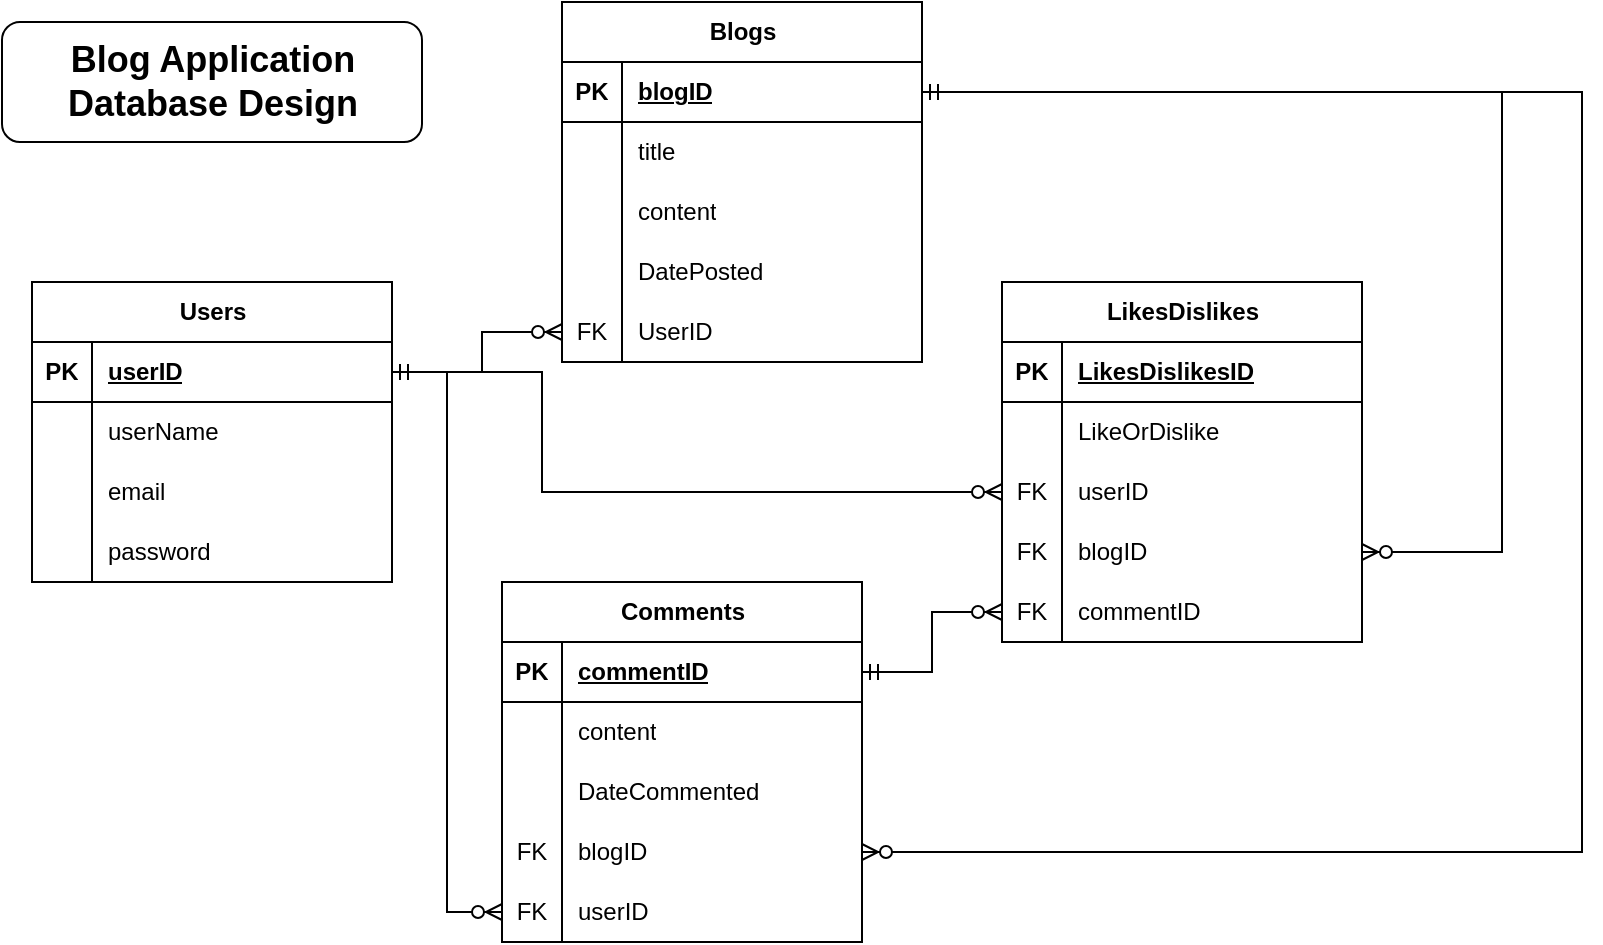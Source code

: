 <mxfile version="23.1.1" type="github">
  <diagram name="Page-1" id="qirNg-hVre1BjA0gmov9">
    <mxGraphModel dx="858" dy="518" grid="1" gridSize="10" guides="1" tooltips="1" connect="1" arrows="1" fold="1" page="1" pageScale="1" pageWidth="850" pageHeight="1100" math="0" shadow="0">
      <root>
        <mxCell id="0" />
        <mxCell id="1" parent="0" />
        <mxCell id="4zjIf7V3eS6X9Hkwnp2t-1" value="" style="rounded=1;whiteSpace=wrap;html=1;" vertex="1" parent="1">
          <mxGeometry x="30" y="10" width="210" height="60" as="geometry" />
        </mxCell>
        <mxCell id="4zjIf7V3eS6X9Hkwnp2t-2" value="&lt;b&gt;&lt;font style=&quot;font-size: 18px;&quot;&gt;Blog Application Database Design&lt;/font&gt;&lt;/b&gt;" style="text;html=1;strokeColor=none;fillColor=none;align=center;verticalAlign=middle;whiteSpace=wrap;rounded=0;" vertex="1" parent="1">
          <mxGeometry x="32.5" y="25" width="205" height="30" as="geometry" />
        </mxCell>
        <mxCell id="4zjIf7V3eS6X9Hkwnp2t-3" value="Users" style="shape=table;startSize=30;container=1;collapsible=1;childLayout=tableLayout;fixedRows=1;rowLines=0;fontStyle=1;align=center;resizeLast=1;html=1;" vertex="1" parent="1">
          <mxGeometry x="45" y="140" width="180" height="150" as="geometry" />
        </mxCell>
        <mxCell id="4zjIf7V3eS6X9Hkwnp2t-4" value="" style="shape=tableRow;horizontal=0;startSize=0;swimlaneHead=0;swimlaneBody=0;fillColor=none;collapsible=0;dropTarget=0;points=[[0,0.5],[1,0.5]];portConstraint=eastwest;top=0;left=0;right=0;bottom=1;" vertex="1" parent="4zjIf7V3eS6X9Hkwnp2t-3">
          <mxGeometry y="30" width="180" height="30" as="geometry" />
        </mxCell>
        <mxCell id="4zjIf7V3eS6X9Hkwnp2t-5" value="PK" style="shape=partialRectangle;connectable=0;fillColor=none;top=0;left=0;bottom=0;right=0;fontStyle=1;overflow=hidden;whiteSpace=wrap;html=1;" vertex="1" parent="4zjIf7V3eS6X9Hkwnp2t-4">
          <mxGeometry width="30" height="30" as="geometry">
            <mxRectangle width="30" height="30" as="alternateBounds" />
          </mxGeometry>
        </mxCell>
        <mxCell id="4zjIf7V3eS6X9Hkwnp2t-6" value="userID" style="shape=partialRectangle;connectable=0;fillColor=none;top=0;left=0;bottom=0;right=0;align=left;spacingLeft=6;fontStyle=5;overflow=hidden;whiteSpace=wrap;html=1;" vertex="1" parent="4zjIf7V3eS6X9Hkwnp2t-4">
          <mxGeometry x="30" width="150" height="30" as="geometry">
            <mxRectangle width="150" height="30" as="alternateBounds" />
          </mxGeometry>
        </mxCell>
        <mxCell id="4zjIf7V3eS6X9Hkwnp2t-7" value="" style="shape=tableRow;horizontal=0;startSize=0;swimlaneHead=0;swimlaneBody=0;fillColor=none;collapsible=0;dropTarget=0;points=[[0,0.5],[1,0.5]];portConstraint=eastwest;top=0;left=0;right=0;bottom=0;" vertex="1" parent="4zjIf7V3eS6X9Hkwnp2t-3">
          <mxGeometry y="60" width="180" height="30" as="geometry" />
        </mxCell>
        <mxCell id="4zjIf7V3eS6X9Hkwnp2t-8" value="" style="shape=partialRectangle;connectable=0;fillColor=none;top=0;left=0;bottom=0;right=0;editable=1;overflow=hidden;whiteSpace=wrap;html=1;" vertex="1" parent="4zjIf7V3eS6X9Hkwnp2t-7">
          <mxGeometry width="30" height="30" as="geometry">
            <mxRectangle width="30" height="30" as="alternateBounds" />
          </mxGeometry>
        </mxCell>
        <mxCell id="4zjIf7V3eS6X9Hkwnp2t-9" value="userName" style="shape=partialRectangle;connectable=0;fillColor=none;top=0;left=0;bottom=0;right=0;align=left;spacingLeft=6;overflow=hidden;whiteSpace=wrap;html=1;" vertex="1" parent="4zjIf7V3eS6X9Hkwnp2t-7">
          <mxGeometry x="30" width="150" height="30" as="geometry">
            <mxRectangle width="150" height="30" as="alternateBounds" />
          </mxGeometry>
        </mxCell>
        <mxCell id="4zjIf7V3eS6X9Hkwnp2t-10" value="" style="shape=tableRow;horizontal=0;startSize=0;swimlaneHead=0;swimlaneBody=0;fillColor=none;collapsible=0;dropTarget=0;points=[[0,0.5],[1,0.5]];portConstraint=eastwest;top=0;left=0;right=0;bottom=0;" vertex="1" parent="4zjIf7V3eS6X9Hkwnp2t-3">
          <mxGeometry y="90" width="180" height="30" as="geometry" />
        </mxCell>
        <mxCell id="4zjIf7V3eS6X9Hkwnp2t-11" value="" style="shape=partialRectangle;connectable=0;fillColor=none;top=0;left=0;bottom=0;right=0;editable=1;overflow=hidden;whiteSpace=wrap;html=1;" vertex="1" parent="4zjIf7V3eS6X9Hkwnp2t-10">
          <mxGeometry width="30" height="30" as="geometry">
            <mxRectangle width="30" height="30" as="alternateBounds" />
          </mxGeometry>
        </mxCell>
        <mxCell id="4zjIf7V3eS6X9Hkwnp2t-12" value="email" style="shape=partialRectangle;connectable=0;fillColor=none;top=0;left=0;bottom=0;right=0;align=left;spacingLeft=6;overflow=hidden;whiteSpace=wrap;html=1;" vertex="1" parent="4zjIf7V3eS6X9Hkwnp2t-10">
          <mxGeometry x="30" width="150" height="30" as="geometry">
            <mxRectangle width="150" height="30" as="alternateBounds" />
          </mxGeometry>
        </mxCell>
        <mxCell id="4zjIf7V3eS6X9Hkwnp2t-13" value="" style="shape=tableRow;horizontal=0;startSize=0;swimlaneHead=0;swimlaneBody=0;fillColor=none;collapsible=0;dropTarget=0;points=[[0,0.5],[1,0.5]];portConstraint=eastwest;top=0;left=0;right=0;bottom=0;" vertex="1" parent="4zjIf7V3eS6X9Hkwnp2t-3">
          <mxGeometry y="120" width="180" height="30" as="geometry" />
        </mxCell>
        <mxCell id="4zjIf7V3eS6X9Hkwnp2t-14" value="" style="shape=partialRectangle;connectable=0;fillColor=none;top=0;left=0;bottom=0;right=0;editable=1;overflow=hidden;whiteSpace=wrap;html=1;" vertex="1" parent="4zjIf7V3eS6X9Hkwnp2t-13">
          <mxGeometry width="30" height="30" as="geometry">
            <mxRectangle width="30" height="30" as="alternateBounds" />
          </mxGeometry>
        </mxCell>
        <mxCell id="4zjIf7V3eS6X9Hkwnp2t-15" value="password" style="shape=partialRectangle;connectable=0;fillColor=none;top=0;left=0;bottom=0;right=0;align=left;spacingLeft=6;overflow=hidden;whiteSpace=wrap;html=1;" vertex="1" parent="4zjIf7V3eS6X9Hkwnp2t-13">
          <mxGeometry x="30" width="150" height="30" as="geometry">
            <mxRectangle width="150" height="30" as="alternateBounds" />
          </mxGeometry>
        </mxCell>
        <mxCell id="4zjIf7V3eS6X9Hkwnp2t-16" value="Blogs" style="shape=table;startSize=30;container=1;collapsible=1;childLayout=tableLayout;fixedRows=1;rowLines=0;fontStyle=1;align=center;resizeLast=1;html=1;" vertex="1" parent="1">
          <mxGeometry x="310" width="180" height="180" as="geometry" />
        </mxCell>
        <mxCell id="4zjIf7V3eS6X9Hkwnp2t-17" value="" style="shape=tableRow;horizontal=0;startSize=0;swimlaneHead=0;swimlaneBody=0;fillColor=none;collapsible=0;dropTarget=0;points=[[0,0.5],[1,0.5]];portConstraint=eastwest;top=0;left=0;right=0;bottom=1;" vertex="1" parent="4zjIf7V3eS6X9Hkwnp2t-16">
          <mxGeometry y="30" width="180" height="30" as="geometry" />
        </mxCell>
        <mxCell id="4zjIf7V3eS6X9Hkwnp2t-18" value="PK" style="shape=partialRectangle;connectable=0;fillColor=none;top=0;left=0;bottom=0;right=0;fontStyle=1;overflow=hidden;whiteSpace=wrap;html=1;" vertex="1" parent="4zjIf7V3eS6X9Hkwnp2t-17">
          <mxGeometry width="30" height="30" as="geometry">
            <mxRectangle width="30" height="30" as="alternateBounds" />
          </mxGeometry>
        </mxCell>
        <mxCell id="4zjIf7V3eS6X9Hkwnp2t-19" value="blogID" style="shape=partialRectangle;connectable=0;fillColor=none;top=0;left=0;bottom=0;right=0;align=left;spacingLeft=6;fontStyle=5;overflow=hidden;whiteSpace=wrap;html=1;" vertex="1" parent="4zjIf7V3eS6X9Hkwnp2t-17">
          <mxGeometry x="30" width="150" height="30" as="geometry">
            <mxRectangle width="150" height="30" as="alternateBounds" />
          </mxGeometry>
        </mxCell>
        <mxCell id="4zjIf7V3eS6X9Hkwnp2t-20" value="" style="shape=tableRow;horizontal=0;startSize=0;swimlaneHead=0;swimlaneBody=0;fillColor=none;collapsible=0;dropTarget=0;points=[[0,0.5],[1,0.5]];portConstraint=eastwest;top=0;left=0;right=0;bottom=0;" vertex="1" parent="4zjIf7V3eS6X9Hkwnp2t-16">
          <mxGeometry y="60" width="180" height="30" as="geometry" />
        </mxCell>
        <mxCell id="4zjIf7V3eS6X9Hkwnp2t-21" value="" style="shape=partialRectangle;connectable=0;fillColor=none;top=0;left=0;bottom=0;right=0;editable=1;overflow=hidden;whiteSpace=wrap;html=1;" vertex="1" parent="4zjIf7V3eS6X9Hkwnp2t-20">
          <mxGeometry width="30" height="30" as="geometry">
            <mxRectangle width="30" height="30" as="alternateBounds" />
          </mxGeometry>
        </mxCell>
        <mxCell id="4zjIf7V3eS6X9Hkwnp2t-22" value="title" style="shape=partialRectangle;connectable=0;fillColor=none;top=0;left=0;bottom=0;right=0;align=left;spacingLeft=6;overflow=hidden;whiteSpace=wrap;html=1;" vertex="1" parent="4zjIf7V3eS6X9Hkwnp2t-20">
          <mxGeometry x="30" width="150" height="30" as="geometry">
            <mxRectangle width="150" height="30" as="alternateBounds" />
          </mxGeometry>
        </mxCell>
        <mxCell id="4zjIf7V3eS6X9Hkwnp2t-23" value="" style="shape=tableRow;horizontal=0;startSize=0;swimlaneHead=0;swimlaneBody=0;fillColor=none;collapsible=0;dropTarget=0;points=[[0,0.5],[1,0.5]];portConstraint=eastwest;top=0;left=0;right=0;bottom=0;" vertex="1" parent="4zjIf7V3eS6X9Hkwnp2t-16">
          <mxGeometry y="90" width="180" height="30" as="geometry" />
        </mxCell>
        <mxCell id="4zjIf7V3eS6X9Hkwnp2t-24" value="" style="shape=partialRectangle;connectable=0;fillColor=none;top=0;left=0;bottom=0;right=0;editable=1;overflow=hidden;whiteSpace=wrap;html=1;" vertex="1" parent="4zjIf7V3eS6X9Hkwnp2t-23">
          <mxGeometry width="30" height="30" as="geometry">
            <mxRectangle width="30" height="30" as="alternateBounds" />
          </mxGeometry>
        </mxCell>
        <mxCell id="4zjIf7V3eS6X9Hkwnp2t-25" value="content" style="shape=partialRectangle;connectable=0;fillColor=none;top=0;left=0;bottom=0;right=0;align=left;spacingLeft=6;overflow=hidden;whiteSpace=wrap;html=1;" vertex="1" parent="4zjIf7V3eS6X9Hkwnp2t-23">
          <mxGeometry x="30" width="150" height="30" as="geometry">
            <mxRectangle width="150" height="30" as="alternateBounds" />
          </mxGeometry>
        </mxCell>
        <mxCell id="4zjIf7V3eS6X9Hkwnp2t-26" value="" style="shape=tableRow;horizontal=0;startSize=0;swimlaneHead=0;swimlaneBody=0;fillColor=none;collapsible=0;dropTarget=0;points=[[0,0.5],[1,0.5]];portConstraint=eastwest;top=0;left=0;right=0;bottom=0;" vertex="1" parent="4zjIf7V3eS6X9Hkwnp2t-16">
          <mxGeometry y="120" width="180" height="30" as="geometry" />
        </mxCell>
        <mxCell id="4zjIf7V3eS6X9Hkwnp2t-27" value="" style="shape=partialRectangle;connectable=0;fillColor=none;top=0;left=0;bottom=0;right=0;editable=1;overflow=hidden;whiteSpace=wrap;html=1;" vertex="1" parent="4zjIf7V3eS6X9Hkwnp2t-26">
          <mxGeometry width="30" height="30" as="geometry">
            <mxRectangle width="30" height="30" as="alternateBounds" />
          </mxGeometry>
        </mxCell>
        <mxCell id="4zjIf7V3eS6X9Hkwnp2t-28" value="DatePosted" style="shape=partialRectangle;connectable=0;fillColor=none;top=0;left=0;bottom=0;right=0;align=left;spacingLeft=6;overflow=hidden;whiteSpace=wrap;html=1;" vertex="1" parent="4zjIf7V3eS6X9Hkwnp2t-26">
          <mxGeometry x="30" width="150" height="30" as="geometry">
            <mxRectangle width="150" height="30" as="alternateBounds" />
          </mxGeometry>
        </mxCell>
        <mxCell id="4zjIf7V3eS6X9Hkwnp2t-42" value="" style="shape=tableRow;horizontal=0;startSize=0;swimlaneHead=0;swimlaneBody=0;fillColor=none;collapsible=0;dropTarget=0;points=[[0,0.5],[1,0.5]];portConstraint=eastwest;top=0;left=0;right=0;bottom=0;" vertex="1" parent="4zjIf7V3eS6X9Hkwnp2t-16">
          <mxGeometry y="150" width="180" height="30" as="geometry" />
        </mxCell>
        <mxCell id="4zjIf7V3eS6X9Hkwnp2t-43" value="FK" style="shape=partialRectangle;connectable=0;fillColor=none;top=0;left=0;bottom=0;right=0;editable=1;overflow=hidden;whiteSpace=wrap;html=1;" vertex="1" parent="4zjIf7V3eS6X9Hkwnp2t-42">
          <mxGeometry width="30" height="30" as="geometry">
            <mxRectangle width="30" height="30" as="alternateBounds" />
          </mxGeometry>
        </mxCell>
        <mxCell id="4zjIf7V3eS6X9Hkwnp2t-44" value="UserID" style="shape=partialRectangle;connectable=0;fillColor=none;top=0;left=0;bottom=0;right=0;align=left;spacingLeft=6;overflow=hidden;whiteSpace=wrap;html=1;" vertex="1" parent="4zjIf7V3eS6X9Hkwnp2t-42">
          <mxGeometry x="30" width="150" height="30" as="geometry">
            <mxRectangle width="150" height="30" as="alternateBounds" />
          </mxGeometry>
        </mxCell>
        <mxCell id="4zjIf7V3eS6X9Hkwnp2t-29" value="Comments" style="shape=table;startSize=30;container=1;collapsible=1;childLayout=tableLayout;fixedRows=1;rowLines=0;fontStyle=1;align=center;resizeLast=1;html=1;" vertex="1" parent="1">
          <mxGeometry x="280" y="290" width="180" height="180" as="geometry" />
        </mxCell>
        <mxCell id="4zjIf7V3eS6X9Hkwnp2t-30" value="" style="shape=tableRow;horizontal=0;startSize=0;swimlaneHead=0;swimlaneBody=0;fillColor=none;collapsible=0;dropTarget=0;points=[[0,0.5],[1,0.5]];portConstraint=eastwest;top=0;left=0;right=0;bottom=1;" vertex="1" parent="4zjIf7V3eS6X9Hkwnp2t-29">
          <mxGeometry y="30" width="180" height="30" as="geometry" />
        </mxCell>
        <mxCell id="4zjIf7V3eS6X9Hkwnp2t-31" value="PK" style="shape=partialRectangle;connectable=0;fillColor=none;top=0;left=0;bottom=0;right=0;fontStyle=1;overflow=hidden;whiteSpace=wrap;html=1;" vertex="1" parent="4zjIf7V3eS6X9Hkwnp2t-30">
          <mxGeometry width="30" height="30" as="geometry">
            <mxRectangle width="30" height="30" as="alternateBounds" />
          </mxGeometry>
        </mxCell>
        <mxCell id="4zjIf7V3eS6X9Hkwnp2t-32" value="commentID" style="shape=partialRectangle;connectable=0;fillColor=none;top=0;left=0;bottom=0;right=0;align=left;spacingLeft=6;fontStyle=5;overflow=hidden;whiteSpace=wrap;html=1;" vertex="1" parent="4zjIf7V3eS6X9Hkwnp2t-30">
          <mxGeometry x="30" width="150" height="30" as="geometry">
            <mxRectangle width="150" height="30" as="alternateBounds" />
          </mxGeometry>
        </mxCell>
        <mxCell id="4zjIf7V3eS6X9Hkwnp2t-33" value="" style="shape=tableRow;horizontal=0;startSize=0;swimlaneHead=0;swimlaneBody=0;fillColor=none;collapsible=0;dropTarget=0;points=[[0,0.5],[1,0.5]];portConstraint=eastwest;top=0;left=0;right=0;bottom=0;" vertex="1" parent="4zjIf7V3eS6X9Hkwnp2t-29">
          <mxGeometry y="60" width="180" height="30" as="geometry" />
        </mxCell>
        <mxCell id="4zjIf7V3eS6X9Hkwnp2t-34" value="" style="shape=partialRectangle;connectable=0;fillColor=none;top=0;left=0;bottom=0;right=0;editable=1;overflow=hidden;whiteSpace=wrap;html=1;" vertex="1" parent="4zjIf7V3eS6X9Hkwnp2t-33">
          <mxGeometry width="30" height="30" as="geometry">
            <mxRectangle width="30" height="30" as="alternateBounds" />
          </mxGeometry>
        </mxCell>
        <mxCell id="4zjIf7V3eS6X9Hkwnp2t-35" value="content" style="shape=partialRectangle;connectable=0;fillColor=none;top=0;left=0;bottom=0;right=0;align=left;spacingLeft=6;overflow=hidden;whiteSpace=wrap;html=1;" vertex="1" parent="4zjIf7V3eS6X9Hkwnp2t-33">
          <mxGeometry x="30" width="150" height="30" as="geometry">
            <mxRectangle width="150" height="30" as="alternateBounds" />
          </mxGeometry>
        </mxCell>
        <mxCell id="4zjIf7V3eS6X9Hkwnp2t-36" value="" style="shape=tableRow;horizontal=0;startSize=0;swimlaneHead=0;swimlaneBody=0;fillColor=none;collapsible=0;dropTarget=0;points=[[0,0.5],[1,0.5]];portConstraint=eastwest;top=0;left=0;right=0;bottom=0;" vertex="1" parent="4zjIf7V3eS6X9Hkwnp2t-29">
          <mxGeometry y="90" width="180" height="30" as="geometry" />
        </mxCell>
        <mxCell id="4zjIf7V3eS6X9Hkwnp2t-37" value="" style="shape=partialRectangle;connectable=0;fillColor=none;top=0;left=0;bottom=0;right=0;editable=1;overflow=hidden;whiteSpace=wrap;html=1;" vertex="1" parent="4zjIf7V3eS6X9Hkwnp2t-36">
          <mxGeometry width="30" height="30" as="geometry">
            <mxRectangle width="30" height="30" as="alternateBounds" />
          </mxGeometry>
        </mxCell>
        <mxCell id="4zjIf7V3eS6X9Hkwnp2t-38" value="DateCommented" style="shape=partialRectangle;connectable=0;fillColor=none;top=0;left=0;bottom=0;right=0;align=left;spacingLeft=6;overflow=hidden;whiteSpace=wrap;html=1;" vertex="1" parent="4zjIf7V3eS6X9Hkwnp2t-36">
          <mxGeometry x="30" width="150" height="30" as="geometry">
            <mxRectangle width="150" height="30" as="alternateBounds" />
          </mxGeometry>
        </mxCell>
        <mxCell id="4zjIf7V3eS6X9Hkwnp2t-39" value="" style="shape=tableRow;horizontal=0;startSize=0;swimlaneHead=0;swimlaneBody=0;fillColor=none;collapsible=0;dropTarget=0;points=[[0,0.5],[1,0.5]];portConstraint=eastwest;top=0;left=0;right=0;bottom=0;" vertex="1" parent="4zjIf7V3eS6X9Hkwnp2t-29">
          <mxGeometry y="120" width="180" height="30" as="geometry" />
        </mxCell>
        <mxCell id="4zjIf7V3eS6X9Hkwnp2t-40" value="FK" style="shape=partialRectangle;connectable=0;fillColor=none;top=0;left=0;bottom=0;right=0;editable=1;overflow=hidden;whiteSpace=wrap;html=1;" vertex="1" parent="4zjIf7V3eS6X9Hkwnp2t-39">
          <mxGeometry width="30" height="30" as="geometry">
            <mxRectangle width="30" height="30" as="alternateBounds" />
          </mxGeometry>
        </mxCell>
        <mxCell id="4zjIf7V3eS6X9Hkwnp2t-41" value="blogID" style="shape=partialRectangle;connectable=0;fillColor=none;top=0;left=0;bottom=0;right=0;align=left;spacingLeft=6;overflow=hidden;whiteSpace=wrap;html=1;" vertex="1" parent="4zjIf7V3eS6X9Hkwnp2t-39">
          <mxGeometry x="30" width="150" height="30" as="geometry">
            <mxRectangle width="150" height="30" as="alternateBounds" />
          </mxGeometry>
        </mxCell>
        <mxCell id="4zjIf7V3eS6X9Hkwnp2t-45" value="" style="shape=tableRow;horizontal=0;startSize=0;swimlaneHead=0;swimlaneBody=0;fillColor=none;collapsible=0;dropTarget=0;points=[[0,0.5],[1,0.5]];portConstraint=eastwest;top=0;left=0;right=0;bottom=0;" vertex="1" parent="4zjIf7V3eS6X9Hkwnp2t-29">
          <mxGeometry y="150" width="180" height="30" as="geometry" />
        </mxCell>
        <mxCell id="4zjIf7V3eS6X9Hkwnp2t-46" value="FK" style="shape=partialRectangle;connectable=0;fillColor=none;top=0;left=0;bottom=0;right=0;editable=1;overflow=hidden;whiteSpace=wrap;html=1;" vertex="1" parent="4zjIf7V3eS6X9Hkwnp2t-45">
          <mxGeometry width="30" height="30" as="geometry">
            <mxRectangle width="30" height="30" as="alternateBounds" />
          </mxGeometry>
        </mxCell>
        <mxCell id="4zjIf7V3eS6X9Hkwnp2t-47" value="userID" style="shape=partialRectangle;connectable=0;fillColor=none;top=0;left=0;bottom=0;right=0;align=left;spacingLeft=6;overflow=hidden;whiteSpace=wrap;html=1;" vertex="1" parent="4zjIf7V3eS6X9Hkwnp2t-45">
          <mxGeometry x="30" width="150" height="30" as="geometry">
            <mxRectangle width="150" height="30" as="alternateBounds" />
          </mxGeometry>
        </mxCell>
        <mxCell id="4zjIf7V3eS6X9Hkwnp2t-48" value="LikesDislikes" style="shape=table;startSize=30;container=1;collapsible=1;childLayout=tableLayout;fixedRows=1;rowLines=0;fontStyle=1;align=center;resizeLast=1;html=1;" vertex="1" parent="1">
          <mxGeometry x="530" y="140" width="180" height="180" as="geometry" />
        </mxCell>
        <mxCell id="4zjIf7V3eS6X9Hkwnp2t-49" value="" style="shape=tableRow;horizontal=0;startSize=0;swimlaneHead=0;swimlaneBody=0;fillColor=none;collapsible=0;dropTarget=0;points=[[0,0.5],[1,0.5]];portConstraint=eastwest;top=0;left=0;right=0;bottom=1;" vertex="1" parent="4zjIf7V3eS6X9Hkwnp2t-48">
          <mxGeometry y="30" width="180" height="30" as="geometry" />
        </mxCell>
        <mxCell id="4zjIf7V3eS6X9Hkwnp2t-50" value="PK" style="shape=partialRectangle;connectable=0;fillColor=none;top=0;left=0;bottom=0;right=0;fontStyle=1;overflow=hidden;whiteSpace=wrap;html=1;" vertex="1" parent="4zjIf7V3eS6X9Hkwnp2t-49">
          <mxGeometry width="30" height="30" as="geometry">
            <mxRectangle width="30" height="30" as="alternateBounds" />
          </mxGeometry>
        </mxCell>
        <mxCell id="4zjIf7V3eS6X9Hkwnp2t-51" value="LikesDislikesID" style="shape=partialRectangle;connectable=0;fillColor=none;top=0;left=0;bottom=0;right=0;align=left;spacingLeft=6;fontStyle=5;overflow=hidden;whiteSpace=wrap;html=1;" vertex="1" parent="4zjIf7V3eS6X9Hkwnp2t-49">
          <mxGeometry x="30" width="150" height="30" as="geometry">
            <mxRectangle width="150" height="30" as="alternateBounds" />
          </mxGeometry>
        </mxCell>
        <mxCell id="4zjIf7V3eS6X9Hkwnp2t-52" value="" style="shape=tableRow;horizontal=0;startSize=0;swimlaneHead=0;swimlaneBody=0;fillColor=none;collapsible=0;dropTarget=0;points=[[0,0.5],[1,0.5]];portConstraint=eastwest;top=0;left=0;right=0;bottom=0;" vertex="1" parent="4zjIf7V3eS6X9Hkwnp2t-48">
          <mxGeometry y="60" width="180" height="30" as="geometry" />
        </mxCell>
        <mxCell id="4zjIf7V3eS6X9Hkwnp2t-53" value="" style="shape=partialRectangle;connectable=0;fillColor=none;top=0;left=0;bottom=0;right=0;editable=1;overflow=hidden;whiteSpace=wrap;html=1;" vertex="1" parent="4zjIf7V3eS6X9Hkwnp2t-52">
          <mxGeometry width="30" height="30" as="geometry">
            <mxRectangle width="30" height="30" as="alternateBounds" />
          </mxGeometry>
        </mxCell>
        <mxCell id="4zjIf7V3eS6X9Hkwnp2t-54" value="LikeOrDislike" style="shape=partialRectangle;connectable=0;fillColor=none;top=0;left=0;bottom=0;right=0;align=left;spacingLeft=6;overflow=hidden;whiteSpace=wrap;html=1;" vertex="1" parent="4zjIf7V3eS6X9Hkwnp2t-52">
          <mxGeometry x="30" width="150" height="30" as="geometry">
            <mxRectangle width="150" height="30" as="alternateBounds" />
          </mxGeometry>
        </mxCell>
        <mxCell id="4zjIf7V3eS6X9Hkwnp2t-55" value="" style="shape=tableRow;horizontal=0;startSize=0;swimlaneHead=0;swimlaneBody=0;fillColor=none;collapsible=0;dropTarget=0;points=[[0,0.5],[1,0.5]];portConstraint=eastwest;top=0;left=0;right=0;bottom=0;" vertex="1" parent="4zjIf7V3eS6X9Hkwnp2t-48">
          <mxGeometry y="90" width="180" height="30" as="geometry" />
        </mxCell>
        <mxCell id="4zjIf7V3eS6X9Hkwnp2t-56" value="FK" style="shape=partialRectangle;connectable=0;fillColor=none;top=0;left=0;bottom=0;right=0;editable=1;overflow=hidden;whiteSpace=wrap;html=1;" vertex="1" parent="4zjIf7V3eS6X9Hkwnp2t-55">
          <mxGeometry width="30" height="30" as="geometry">
            <mxRectangle width="30" height="30" as="alternateBounds" />
          </mxGeometry>
        </mxCell>
        <mxCell id="4zjIf7V3eS6X9Hkwnp2t-57" value="userID" style="shape=partialRectangle;connectable=0;fillColor=none;top=0;left=0;bottom=0;right=0;align=left;spacingLeft=6;overflow=hidden;whiteSpace=wrap;html=1;" vertex="1" parent="4zjIf7V3eS6X9Hkwnp2t-55">
          <mxGeometry x="30" width="150" height="30" as="geometry">
            <mxRectangle width="150" height="30" as="alternateBounds" />
          </mxGeometry>
        </mxCell>
        <mxCell id="4zjIf7V3eS6X9Hkwnp2t-58" value="" style="shape=tableRow;horizontal=0;startSize=0;swimlaneHead=0;swimlaneBody=0;fillColor=none;collapsible=0;dropTarget=0;points=[[0,0.5],[1,0.5]];portConstraint=eastwest;top=0;left=0;right=0;bottom=0;" vertex="1" parent="4zjIf7V3eS6X9Hkwnp2t-48">
          <mxGeometry y="120" width="180" height="30" as="geometry" />
        </mxCell>
        <mxCell id="4zjIf7V3eS6X9Hkwnp2t-59" value="FK" style="shape=partialRectangle;connectable=0;fillColor=none;top=0;left=0;bottom=0;right=0;editable=1;overflow=hidden;whiteSpace=wrap;html=1;" vertex="1" parent="4zjIf7V3eS6X9Hkwnp2t-58">
          <mxGeometry width="30" height="30" as="geometry">
            <mxRectangle width="30" height="30" as="alternateBounds" />
          </mxGeometry>
        </mxCell>
        <mxCell id="4zjIf7V3eS6X9Hkwnp2t-60" value="blogID" style="shape=partialRectangle;connectable=0;fillColor=none;top=0;left=0;bottom=0;right=0;align=left;spacingLeft=6;overflow=hidden;whiteSpace=wrap;html=1;" vertex="1" parent="4zjIf7V3eS6X9Hkwnp2t-58">
          <mxGeometry x="30" width="150" height="30" as="geometry">
            <mxRectangle width="150" height="30" as="alternateBounds" />
          </mxGeometry>
        </mxCell>
        <mxCell id="4zjIf7V3eS6X9Hkwnp2t-61" value="" style="shape=tableRow;horizontal=0;startSize=0;swimlaneHead=0;swimlaneBody=0;fillColor=none;collapsible=0;dropTarget=0;points=[[0,0.5],[1,0.5]];portConstraint=eastwest;top=0;left=0;right=0;bottom=0;" vertex="1" parent="4zjIf7V3eS6X9Hkwnp2t-48">
          <mxGeometry y="150" width="180" height="30" as="geometry" />
        </mxCell>
        <mxCell id="4zjIf7V3eS6X9Hkwnp2t-62" value="FK" style="shape=partialRectangle;connectable=0;fillColor=none;top=0;left=0;bottom=0;right=0;editable=1;overflow=hidden;whiteSpace=wrap;html=1;" vertex="1" parent="4zjIf7V3eS6X9Hkwnp2t-61">
          <mxGeometry width="30" height="30" as="geometry">
            <mxRectangle width="30" height="30" as="alternateBounds" />
          </mxGeometry>
        </mxCell>
        <mxCell id="4zjIf7V3eS6X9Hkwnp2t-63" value="commentID" style="shape=partialRectangle;connectable=0;fillColor=none;top=0;left=0;bottom=0;right=0;align=left;spacingLeft=6;overflow=hidden;whiteSpace=wrap;html=1;" vertex="1" parent="4zjIf7V3eS6X9Hkwnp2t-61">
          <mxGeometry x="30" width="150" height="30" as="geometry">
            <mxRectangle width="150" height="30" as="alternateBounds" />
          </mxGeometry>
        </mxCell>
        <mxCell id="4zjIf7V3eS6X9Hkwnp2t-64" value="" style="edgeStyle=orthogonalEdgeStyle;fontSize=12;html=1;endArrow=ERzeroToMany;startArrow=ERmandOne;rounded=0;" edge="1" parent="1" source="4zjIf7V3eS6X9Hkwnp2t-4" target="4zjIf7V3eS6X9Hkwnp2t-42">
          <mxGeometry width="100" height="100" relative="1" as="geometry">
            <mxPoint x="400" y="340" as="sourcePoint" />
            <mxPoint x="500" y="240" as="targetPoint" />
            <Array as="points">
              <mxPoint x="270" y="185" />
              <mxPoint x="270" y="165" />
            </Array>
          </mxGeometry>
        </mxCell>
        <mxCell id="4zjIf7V3eS6X9Hkwnp2t-65" value="" style="edgeStyle=elbowEdgeStyle;fontSize=12;html=1;endArrow=ERzeroToMany;startArrow=ERmandOne;rounded=0;" edge="1" parent="1" source="4zjIf7V3eS6X9Hkwnp2t-17" target="4zjIf7V3eS6X9Hkwnp2t-39">
          <mxGeometry width="100" height="100" relative="1" as="geometry">
            <mxPoint x="400" y="340" as="sourcePoint" />
            <mxPoint x="500" y="240" as="targetPoint" />
            <Array as="points">
              <mxPoint x="820" y="240" />
            </Array>
          </mxGeometry>
        </mxCell>
        <mxCell id="4zjIf7V3eS6X9Hkwnp2t-66" value="" style="edgeStyle=elbowEdgeStyle;fontSize=12;html=1;endArrow=ERzeroToMany;startArrow=ERmandOne;rounded=0;" edge="1" parent="1" source="4zjIf7V3eS6X9Hkwnp2t-4" target="4zjIf7V3eS6X9Hkwnp2t-45">
          <mxGeometry width="100" height="100" relative="1" as="geometry">
            <mxPoint x="400" y="340" as="sourcePoint" />
            <mxPoint x="500" y="240" as="targetPoint" />
          </mxGeometry>
        </mxCell>
        <mxCell id="4zjIf7V3eS6X9Hkwnp2t-67" value="" style="edgeStyle=orthogonalEdgeStyle;fontSize=12;html=1;endArrow=ERzeroToMany;startArrow=ERmandOne;rounded=0;exitX=1;exitY=0.5;exitDx=0;exitDy=0;" edge="1" parent="1" source="4zjIf7V3eS6X9Hkwnp2t-4" target="4zjIf7V3eS6X9Hkwnp2t-55">
          <mxGeometry width="100" height="100" relative="1" as="geometry">
            <mxPoint x="400" y="240" as="sourcePoint" />
            <mxPoint x="500" y="140" as="targetPoint" />
            <Array as="points">
              <mxPoint x="300" y="185" />
              <mxPoint x="300" y="245" />
            </Array>
          </mxGeometry>
        </mxCell>
        <mxCell id="4zjIf7V3eS6X9Hkwnp2t-68" value="" style="edgeStyle=orthogonalEdgeStyle;fontSize=12;html=1;endArrow=ERzeroToMany;startArrow=ERmandOne;rounded=0;" edge="1" parent="1" source="4zjIf7V3eS6X9Hkwnp2t-17" target="4zjIf7V3eS6X9Hkwnp2t-58">
          <mxGeometry width="100" height="100" relative="1" as="geometry">
            <mxPoint x="400" y="240" as="sourcePoint" />
            <mxPoint x="500" y="140" as="targetPoint" />
            <Array as="points">
              <mxPoint x="780" y="45" />
              <mxPoint x="780" y="275" />
            </Array>
          </mxGeometry>
        </mxCell>
        <mxCell id="4zjIf7V3eS6X9Hkwnp2t-69" value="" style="edgeStyle=elbowEdgeStyle;fontSize=12;html=1;endArrow=ERzeroToMany;startArrow=ERmandOne;rounded=0;" edge="1" parent="1" source="4zjIf7V3eS6X9Hkwnp2t-30" target="4zjIf7V3eS6X9Hkwnp2t-61">
          <mxGeometry width="100" height="100" relative="1" as="geometry">
            <mxPoint x="450" y="280" as="sourcePoint" />
            <mxPoint x="550" y="180" as="targetPoint" />
          </mxGeometry>
        </mxCell>
      </root>
    </mxGraphModel>
  </diagram>
</mxfile>
